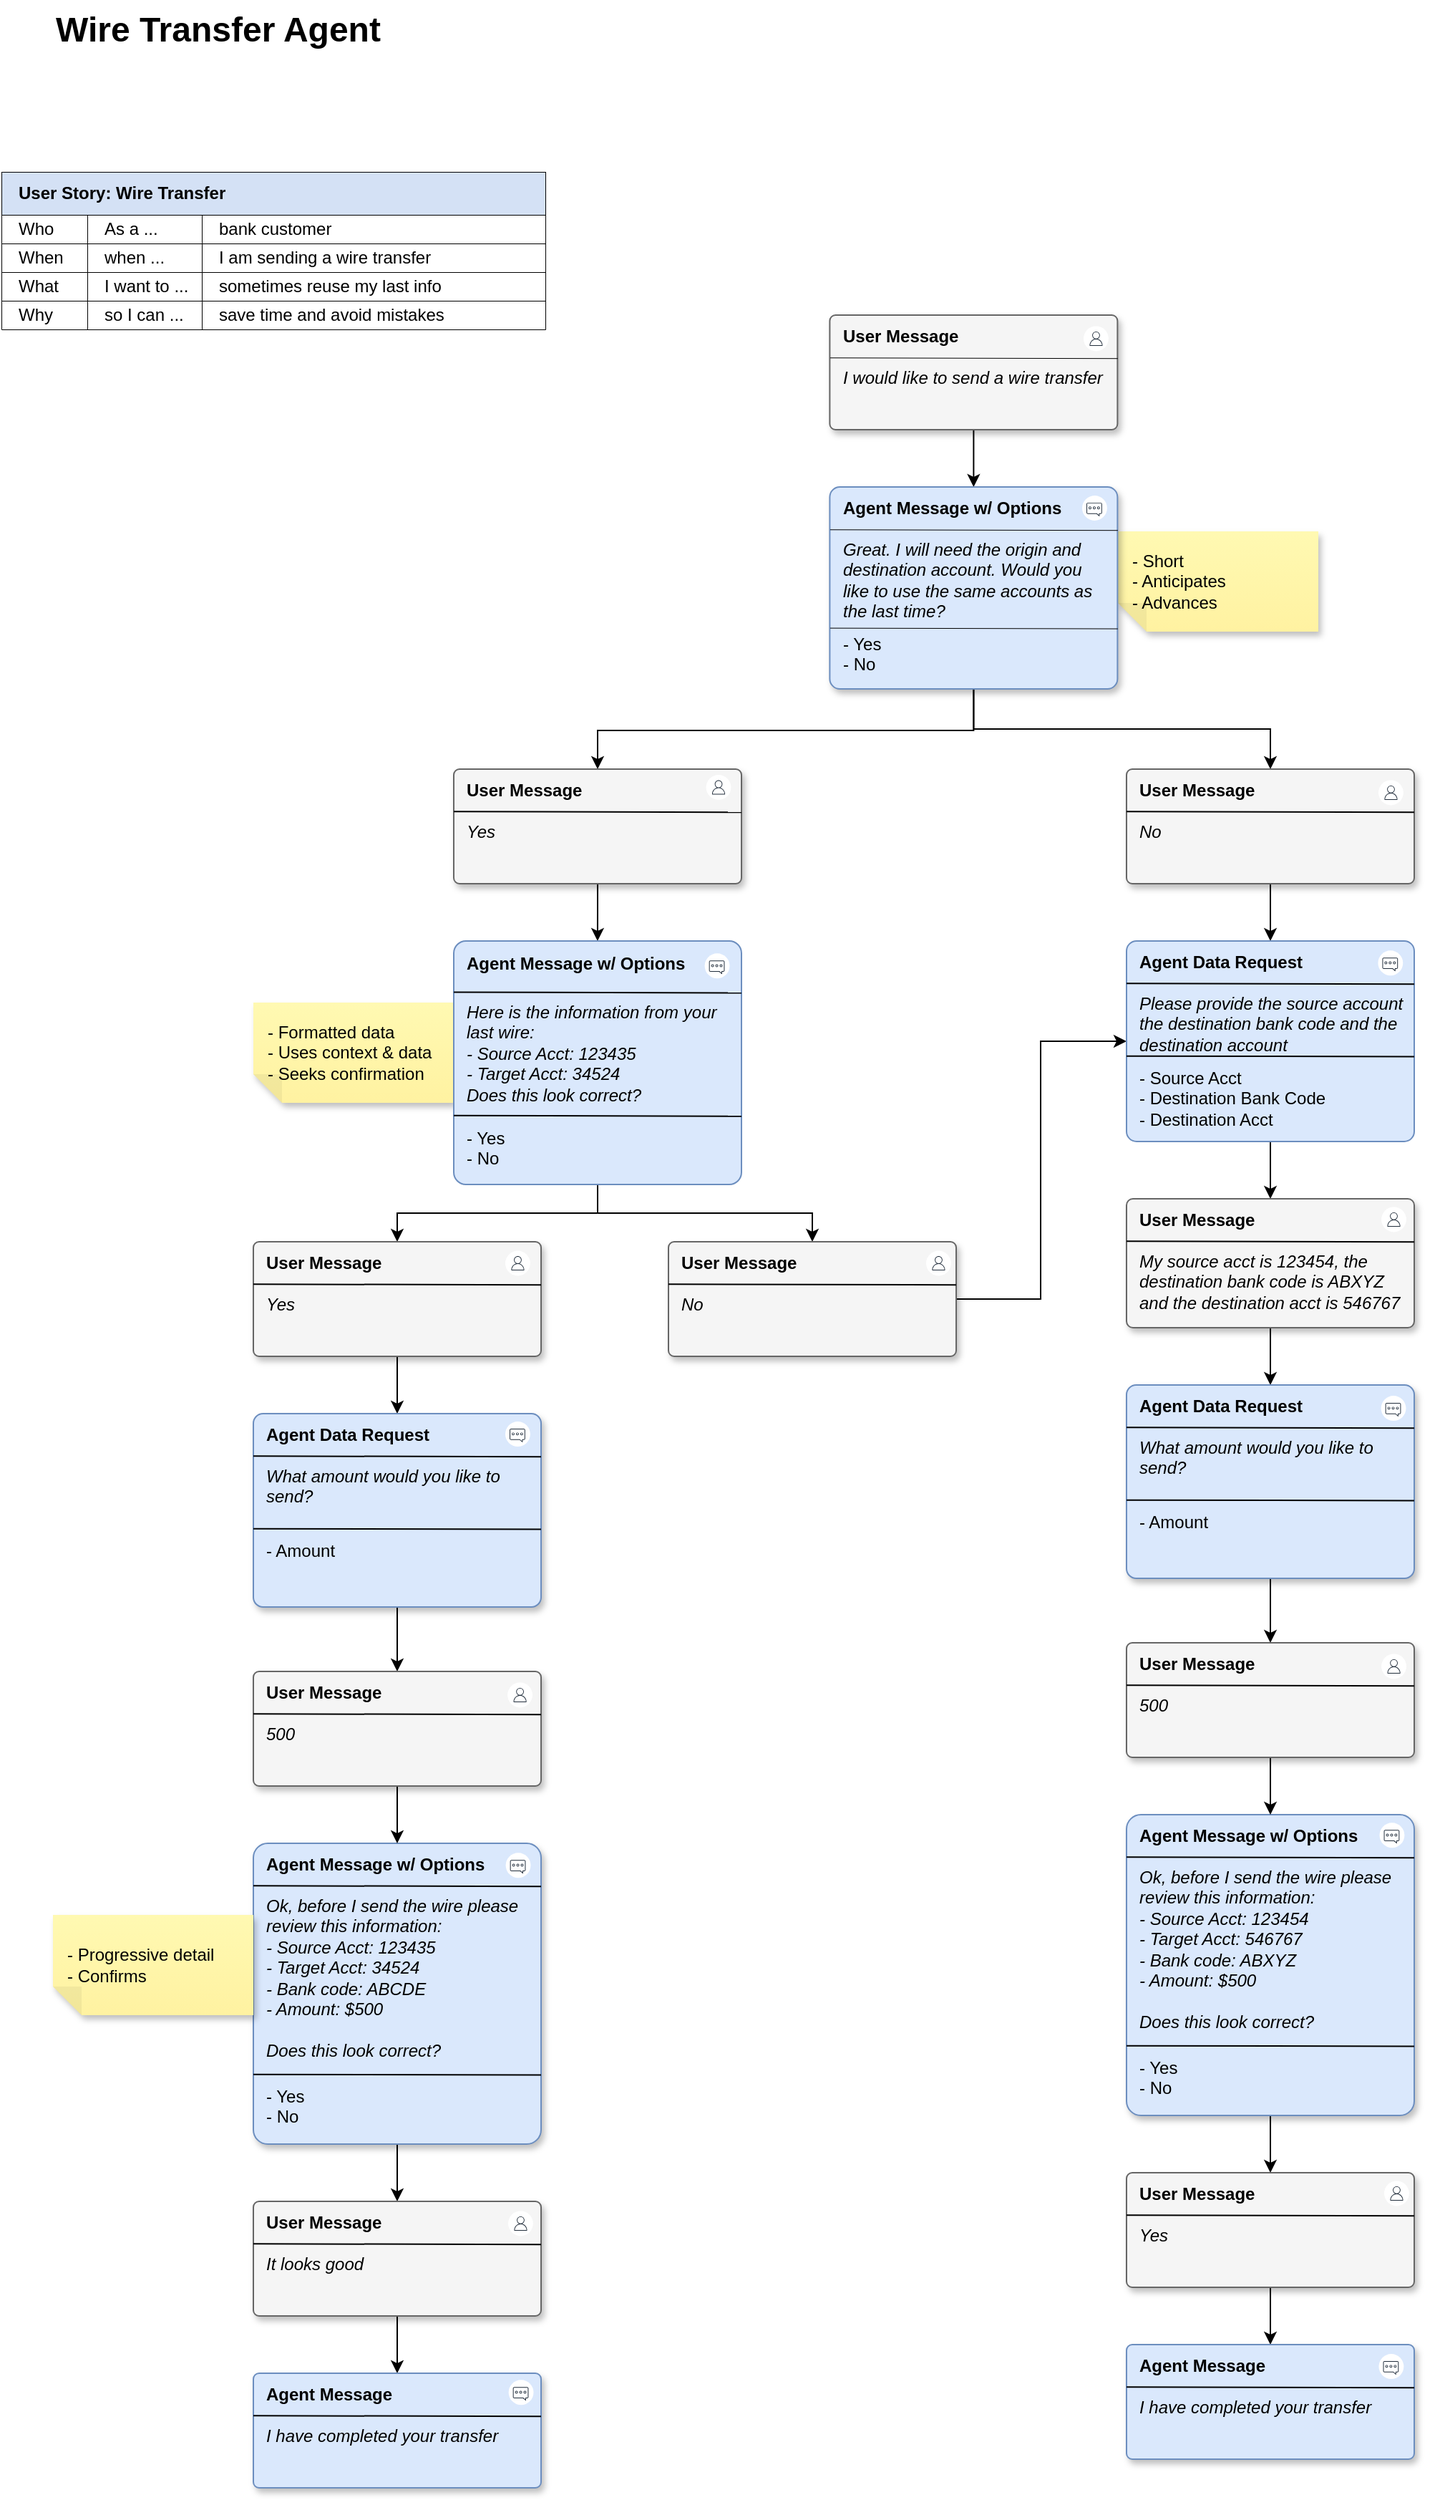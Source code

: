 <mxfile version="28.1.0">
  <diagram name="Page-1" id="6l41t_Sms0xuLJgWE2Ru">
    <mxGraphModel dx="1235" dy="895" grid="1" gridSize="10" guides="1" tooltips="1" connect="1" arrows="1" fold="1" page="1" pageScale="1" pageWidth="1100" pageHeight="850" math="0" shadow="0">
      <root>
        <mxCell id="0" />
        <mxCell id="1" parent="0" />
        <mxCell id="sCxbNNpp0al_44tGgBxE-332" style="edgeStyle=orthogonalEdgeStyle;rounded=0;orthogonalLoop=1;jettySize=auto;html=1;exitX=0.5;exitY=1;exitDx=0;exitDy=0;entryX=0.5;entryY=0;entryDx=0;entryDy=0;" parent="1" source="sCxbNNpp0al_44tGgBxE-317" target="sCxbNNpp0al_44tGgBxE-324" edge="1">
          <mxGeometry relative="1" as="geometry" />
        </mxCell>
        <mxCell id="sCxbNNpp0al_44tGgBxE-347" style="edgeStyle=orthogonalEdgeStyle;rounded=0;orthogonalLoop=1;jettySize=auto;html=1;entryX=0.5;entryY=0;entryDx=0;entryDy=0;" parent="1" source="sCxbNNpp0al_44tGgBxE-324" target="sCxbNNpp0al_44tGgBxE-334" edge="1">
          <mxGeometry relative="1" as="geometry">
            <Array as="points">
              <mxPoint x="733" y="570" />
              <mxPoint x="470" y="570" />
            </Array>
          </mxGeometry>
        </mxCell>
        <mxCell id="sCxbNNpp0al_44tGgBxE-348" style="edgeStyle=orthogonalEdgeStyle;rounded=0;orthogonalLoop=1;jettySize=auto;html=1;exitX=0.5;exitY=1;exitDx=0;exitDy=0;" parent="1" source="sCxbNNpp0al_44tGgBxE-324" target="sCxbNNpp0al_44tGgBxE-341" edge="1">
          <mxGeometry relative="1" as="geometry" />
        </mxCell>
        <mxCell id="sCxbNNpp0al_44tGgBxE-373" style="edgeStyle=orthogonalEdgeStyle;rounded=0;orthogonalLoop=1;jettySize=auto;html=1;exitX=0.5;exitY=1;exitDx=0;exitDy=0;entryX=0.5;entryY=0;entryDx=0;entryDy=0;" parent="1" source="sCxbNNpp0al_44tGgBxE-350" target="sCxbNNpp0al_44tGgBxE-360" edge="1">
          <mxGeometry relative="1" as="geometry" />
        </mxCell>
        <mxCell id="sCxbNNpp0al_44tGgBxE-374" style="edgeStyle=orthogonalEdgeStyle;rounded=0;orthogonalLoop=1;jettySize=auto;html=1;" parent="1" source="sCxbNNpp0al_44tGgBxE-350" target="sCxbNNpp0al_44tGgBxE-367" edge="1">
          <mxGeometry relative="1" as="geometry" />
        </mxCell>
        <mxCell id="sCxbNNpp0al_44tGgBxE-384" style="edgeStyle=orthogonalEdgeStyle;rounded=0;orthogonalLoop=1;jettySize=auto;html=1;" parent="1" source="sCxbNNpp0al_44tGgBxE-360" target="sCxbNNpp0al_44tGgBxE-376" edge="1">
          <mxGeometry relative="1" as="geometry" />
        </mxCell>
        <mxCell id="sCxbNNpp0al_44tGgBxE-385" value="&lt;h1 style=&quot;margin-top: 0px;&quot;&gt;Wire Transfer Agent&lt;/h1&gt;" style="text;html=1;whiteSpace=wrap;overflow=hidden;rounded=0;" parent="1" vertex="1">
          <mxGeometry x="90" y="60" width="280" height="50" as="geometry" />
        </mxCell>
        <mxCell id="sCxbNNpp0al_44tGgBxE-500" style="edgeStyle=orthogonalEdgeStyle;rounded=0;orthogonalLoop=1;jettySize=auto;html=1;" parent="1" source="sCxbNNpp0al_44tGgBxE-394" target="sCxbNNpp0al_44tGgBxE-494" edge="1">
          <mxGeometry relative="1" as="geometry" />
        </mxCell>
        <mxCell id="sCxbNNpp0al_44tGgBxE-394" value="" style="rounded=1;whiteSpace=wrap;html=1;arcSize=5;container=0;fillColor=#dae8fc;strokeColor=#6c8ebf;shadow=1;" parent="1" vertex="1">
          <mxGeometry x="230" y="1347" width="201" height="210" as="geometry" />
        </mxCell>
        <mxCell id="sCxbNNpp0al_44tGgBxE-395" value="&lt;div&gt;&lt;i&gt;Ok, before I send the wire please&amp;nbsp;&lt;/i&gt;&lt;/div&gt;&lt;div&gt;&lt;i&gt;review this information:&lt;/i&gt;&lt;/div&gt;&lt;div&gt;&lt;i&gt;- Source Acct: 123435&lt;/i&gt;&lt;/div&gt;&lt;div&gt;&lt;i&gt;- Target Acct: 34524&lt;/i&gt;&lt;/div&gt;&lt;div&gt;&lt;i&gt;- Bank code: ABCDE&lt;/i&gt;&lt;/div&gt;&lt;div&gt;&lt;i&gt;- Amount: $500&lt;/i&gt;&lt;/div&gt;&lt;div&gt;&lt;i&gt;&lt;br&gt;&lt;/i&gt;&lt;/div&gt;&lt;div&gt;&lt;i&gt;Does this look correct?&lt;/i&gt;&lt;/div&gt;" style="text;html=1;align=left;verticalAlign=top;resizable=0;points=[];autosize=1;strokeColor=none;fillColor=none;container=0;" parent="1" vertex="1">
          <mxGeometry x="237.306" y="1377.108" width="200" height="130" as="geometry" />
        </mxCell>
        <mxCell id="sCxbNNpp0al_44tGgBxE-396" value="&lt;div&gt;- Yes&lt;/div&gt;&lt;div&gt;- No&lt;/div&gt;" style="text;html=1;align=left;verticalAlign=top;resizable=0;points=[];autosize=1;strokeColor=none;fillColor=none;fontFamily=Helvetica;container=0;" parent="1" vertex="1">
          <mxGeometry x="237.306" y="1509.895" width="50" height="40" as="geometry" />
        </mxCell>
        <mxCell id="sCxbNNpp0al_44tGgBxE-397" value="" style="endArrow=none;html=1;rounded=0;" parent="1" edge="1">
          <mxGeometry width="50" height="50" relative="1" as="geometry">
            <mxPoint x="230.0" y="1376.632" as="sourcePoint" />
            <mxPoint x="431.0" y="1377.105" as="targetPoint" />
          </mxGeometry>
        </mxCell>
        <mxCell id="sCxbNNpp0al_44tGgBxE-398" value="" style="endArrow=none;html=1;rounded=0;" parent="1" edge="1">
          <mxGeometry width="50" height="50" relative="1" as="geometry">
            <mxPoint x="230.0" y="1508.316" as="sourcePoint" />
            <mxPoint x="431.0" y="1508.789" as="targetPoint" />
          </mxGeometry>
        </mxCell>
        <mxCell id="sCxbNNpp0al_44tGgBxE-399" value="Agent Message w/ Options" style="text;html=1;align=left;verticalAlign=top;resizable=0;points=[];autosize=1;strokeColor=none;fillColor=none;container=0;fontStyle=1" parent="1" vertex="1">
          <mxGeometry x="237.306" y="1348.474" width="170" height="30" as="geometry" />
        </mxCell>
        <mxCell id="sCxbNNpp0al_44tGgBxE-402" style="edgeStyle=orthogonalEdgeStyle;rounded=0;orthogonalLoop=1;jettySize=auto;html=1;" parent="1" source="sCxbNNpp0al_44tGgBxE-376" target="sCxbNNpp0al_44tGgBxE-387" edge="1">
          <mxGeometry relative="1" as="geometry" />
        </mxCell>
        <mxCell id="sCxbNNpp0al_44tGgBxE-403" style="edgeStyle=orthogonalEdgeStyle;rounded=0;orthogonalLoop=1;jettySize=auto;html=1;entryX=0.5;entryY=0;entryDx=0;entryDy=0;" parent="1" source="sCxbNNpp0al_44tGgBxE-387" target="sCxbNNpp0al_44tGgBxE-394" edge="1">
          <mxGeometry relative="1" as="geometry" />
        </mxCell>
        <mxCell id="sCxbNNpp0al_44tGgBxE-501" style="edgeStyle=orthogonalEdgeStyle;rounded=0;orthogonalLoop=1;jettySize=auto;html=1;" parent="1" source="sCxbNNpp0al_44tGgBxE-494" target="sCxbNNpp0al_44tGgBxE-487" edge="1">
          <mxGeometry relative="1" as="geometry" />
        </mxCell>
        <mxCell id="sCxbNNpp0al_44tGgBxE-522" style="edgeStyle=orthogonalEdgeStyle;rounded=0;orthogonalLoop=1;jettySize=auto;html=1;" parent="1" source="sCxbNNpp0al_44tGgBxE-341" target="sCxbNNpp0al_44tGgBxE-514" edge="1">
          <mxGeometry relative="1" as="geometry" />
        </mxCell>
        <mxCell id="sCxbNNpp0al_44tGgBxE-530" style="edgeStyle=orthogonalEdgeStyle;rounded=0;orthogonalLoop=1;jettySize=auto;html=1;entryX=0.5;entryY=0;entryDx=0;entryDy=0;" parent="1" source="sCxbNNpp0al_44tGgBxE-514" target="sCxbNNpp0al_44tGgBxE-524" edge="1">
          <mxGeometry relative="1" as="geometry" />
        </mxCell>
        <mxCell id="sCxbNNpp0al_44tGgBxE-550" style="edgeStyle=orthogonalEdgeStyle;rounded=0;orthogonalLoop=1;jettySize=auto;html=1;" parent="1" source="sCxbNNpp0al_44tGgBxE-551" target="sCxbNNpp0al_44tGgBxE-569" edge="1">
          <mxGeometry relative="1" as="geometry" />
        </mxCell>
        <mxCell id="sCxbNNpp0al_44tGgBxE-551" value="" style="rounded=1;whiteSpace=wrap;html=1;arcSize=5;container=0;fillColor=#dae8fc;strokeColor=#6c8ebf;shadow=1;" parent="1" vertex="1">
          <mxGeometry x="840" y="1327" width="201" height="210" as="geometry" />
        </mxCell>
        <mxCell id="sCxbNNpp0al_44tGgBxE-552" value="&lt;div&gt;&lt;i&gt;Ok, before I send the wire please&amp;nbsp;&lt;/i&gt;&lt;/div&gt;&lt;div&gt;&lt;i&gt;review this information:&lt;/i&gt;&lt;/div&gt;&lt;div&gt;&lt;i&gt;- Source Acct: 123454&lt;/i&gt;&lt;/div&gt;&lt;div&gt;&lt;i&gt;- Target Acct: 546767&lt;/i&gt;&lt;/div&gt;&lt;div&gt;&lt;i&gt;- Bank code: ABXYZ&lt;/i&gt;&lt;/div&gt;&lt;div&gt;&lt;i&gt;- Amount: $500&lt;/i&gt;&lt;/div&gt;&lt;div&gt;&lt;i&gt;&lt;br&gt;&lt;/i&gt;&lt;/div&gt;&lt;div&gt;&lt;i&gt;Does this look correct?&lt;/i&gt;&lt;/div&gt;" style="text;html=1;align=left;verticalAlign=top;resizable=0;points=[];autosize=1;strokeColor=none;fillColor=none;container=0;" parent="1" vertex="1">
          <mxGeometry x="847.306" y="1357.108" width="200" height="130" as="geometry" />
        </mxCell>
        <mxCell id="sCxbNNpp0al_44tGgBxE-553" value="&lt;div&gt;- Yes&lt;/div&gt;&lt;div&gt;- No&lt;/div&gt;" style="text;html=1;align=left;verticalAlign=top;resizable=0;points=[];autosize=1;strokeColor=none;fillColor=none;fontFamily=Helvetica;container=0;" parent="1" vertex="1">
          <mxGeometry x="847.306" y="1489.895" width="50" height="40" as="geometry" />
        </mxCell>
        <mxCell id="sCxbNNpp0al_44tGgBxE-554" value="" style="endArrow=none;html=1;rounded=0;" parent="1" edge="1">
          <mxGeometry width="50" height="50" relative="1" as="geometry">
            <mxPoint x="840" y="1356.632" as="sourcePoint" />
            <mxPoint x="1041" y="1357.105" as="targetPoint" />
          </mxGeometry>
        </mxCell>
        <mxCell id="sCxbNNpp0al_44tGgBxE-555" value="" style="endArrow=none;html=1;rounded=0;" parent="1" edge="1">
          <mxGeometry width="50" height="50" relative="1" as="geometry">
            <mxPoint x="840" y="1488.316" as="sourcePoint" />
            <mxPoint x="1041" y="1488.789" as="targetPoint" />
          </mxGeometry>
        </mxCell>
        <mxCell id="sCxbNNpp0al_44tGgBxE-556" value="Agent Message w/ Options" style="text;html=1;align=left;verticalAlign=top;resizable=0;points=[];autosize=1;strokeColor=none;fillColor=none;container=0;fontStyle=1" parent="1" vertex="1">
          <mxGeometry x="847.306" y="1328.474" width="170" height="30" as="geometry" />
        </mxCell>
        <mxCell id="sCxbNNpp0al_44tGgBxE-559" style="edgeStyle=orthogonalEdgeStyle;rounded=0;orthogonalLoop=1;jettySize=auto;html=1;" parent="1" source="sCxbNNpp0al_44tGgBxE-535" target="sCxbNNpp0al_44tGgBxE-544" edge="1">
          <mxGeometry relative="1" as="geometry" />
        </mxCell>
        <mxCell id="sCxbNNpp0al_44tGgBxE-560" style="edgeStyle=orthogonalEdgeStyle;rounded=0;orthogonalLoop=1;jettySize=auto;html=1;entryX=0.5;entryY=0;entryDx=0;entryDy=0;" parent="1" source="sCxbNNpp0al_44tGgBxE-544" target="sCxbNNpp0al_44tGgBxE-551" edge="1">
          <mxGeometry relative="1" as="geometry" />
        </mxCell>
        <mxCell id="sCxbNNpp0al_44tGgBxE-575" style="edgeStyle=orthogonalEdgeStyle;rounded=0;orthogonalLoop=1;jettySize=auto;html=1;" parent="1" source="sCxbNNpp0al_44tGgBxE-569" target="sCxbNNpp0al_44tGgBxE-562" edge="1">
          <mxGeometry relative="1" as="geometry" />
        </mxCell>
        <mxCell id="sCxbNNpp0al_44tGgBxE-577" style="edgeStyle=orthogonalEdgeStyle;rounded=0;orthogonalLoop=1;jettySize=auto;html=1;" parent="1" source="sCxbNNpp0al_44tGgBxE-524" target="sCxbNNpp0al_44tGgBxE-535" edge="1">
          <mxGeometry relative="1" as="geometry" />
        </mxCell>
        <mxCell id="sCxbNNpp0al_44tGgBxE-578" style="edgeStyle=orthogonalEdgeStyle;rounded=0;orthogonalLoop=1;jettySize=auto;html=1;" parent="1" source="sCxbNNpp0al_44tGgBxE-367" target="sCxbNNpp0al_44tGgBxE-514" edge="1">
          <mxGeometry relative="1" as="geometry">
            <Array as="points">
              <mxPoint x="780" y="967" />
              <mxPoint x="780" y="787" />
            </Array>
          </mxGeometry>
        </mxCell>
        <mxCell id="sCxbNNpp0al_44tGgBxE-580" value="&lt;div align=&quot;left&quot;&gt;- Short&lt;/div&gt;&lt;div align=&quot;left&quot;&gt;- Anticipates&lt;/div&gt;&lt;div align=&quot;left&quot;&gt;- Advances&lt;/div&gt;" style="shape=note;whiteSpace=wrap;html=1;backgroundOutline=1;fontColor=#000000;darkOpacity=0.05;fillColor=#FFF9B2;strokeColor=none;fillStyle=solid;direction=west;gradientDirection=north;gradientColor=#FFF2A1;shadow=1;size=20;pointerEvents=1;align=left;spacingLeft=8;" parent="1" vertex="1">
          <mxGeometry x="834" y="431" width="140" height="70" as="geometry" />
        </mxCell>
        <mxCell id="sCxbNNpp0al_44tGgBxE-581" value="&lt;div&gt;- Formatted data&lt;/div&gt;&lt;div&gt;- Uses context &amp;amp; data&lt;/div&gt;&lt;div&gt;- Seeks confirmation&lt;/div&gt;" style="shape=note;whiteSpace=wrap;html=1;backgroundOutline=1;fontColor=#000000;darkOpacity=0.05;fillColor=#FFF9B2;strokeColor=none;fillStyle=solid;direction=west;gradientDirection=north;gradientColor=#FFF2A1;shadow=1;size=20;pointerEvents=1;align=left;spacingLeft=8;" parent="1" vertex="1">
          <mxGeometry x="230" y="760" width="140" height="70" as="geometry" />
        </mxCell>
        <mxCell id="sCxbNNpp0al_44tGgBxE-582" value="&lt;div&gt;- Progressive detail&amp;nbsp;&lt;/div&gt;&lt;div&gt;- Confirms&lt;/div&gt;" style="shape=note;whiteSpace=wrap;html=1;backgroundOutline=1;fontColor=#000000;darkOpacity=0.05;fillColor=#FFF9B2;strokeColor=none;fillStyle=solid;direction=west;gradientDirection=north;gradientColor=#FFF2A1;shadow=1;size=20;pointerEvents=1;align=left;spacingLeft=8;" parent="1" vertex="1">
          <mxGeometry x="90" y="1397" width="140" height="70" as="geometry" />
        </mxCell>
        <mxCell id="sCxbNNpp0al_44tGgBxE-690" value="" style="group;shadow=0;" parent="1" vertex="1" connectable="0">
          <mxGeometry x="632.69" y="280" width="207.306" height="80" as="geometry" />
        </mxCell>
        <mxCell id="sCxbNNpp0al_44tGgBxE-317" value="" style="rounded=1;whiteSpace=wrap;html=1;arcSize=5;container=0;fillColor=#f5f5f5;strokeColor=#666666;fontColor=#333333;shadow=1;" parent="sCxbNNpp0al_44tGgBxE-690" vertex="1">
          <mxGeometry width="201" height="80" as="geometry" />
        </mxCell>
        <mxCell id="sCxbNNpp0al_44tGgBxE-318" value="&lt;i&gt;I would like to send a wire transfer&lt;/i&gt;" style="text;html=1;align=left;verticalAlign=top;resizable=0;points=[];autosize=1;strokeColor=none;fillColor=none;container=0;" parent="sCxbNNpp0al_44tGgBxE-690" vertex="1">
          <mxGeometry x="7.306" y="30.108" width="200" height="30" as="geometry" />
        </mxCell>
        <mxCell id="sCxbNNpp0al_44tGgBxE-319" value="" style="endArrow=none;html=1;rounded=0;strokeWidth=0.5;" parent="sCxbNNpp0al_44tGgBxE-690" edge="1">
          <mxGeometry width="50" height="50" relative="1" as="geometry">
            <mxPoint y="29.632" as="sourcePoint" />
            <mxPoint x="201" y="30.105" as="targetPoint" />
          </mxGeometry>
        </mxCell>
        <mxCell id="sCxbNNpp0al_44tGgBxE-320" value="User Message" style="text;html=1;align=left;verticalAlign=top;resizable=0;points=[];autosize=1;strokeColor=none;fillColor=none;container=0;fontStyle=1" parent="sCxbNNpp0al_44tGgBxE-690" vertex="1">
          <mxGeometry x="7.306" y="1.474" width="100" height="30" as="geometry" />
        </mxCell>
        <mxCell id="sCxbNNpp0al_44tGgBxE-739" value="" style="ellipse;whiteSpace=wrap;html=1;strokeColor=none;" parent="sCxbNNpp0al_44tGgBxE-690" vertex="1">
          <mxGeometry x="177.31" y="7.75" width="17.44" height="17.44" as="geometry" />
        </mxCell>
        <mxCell id="sCxbNNpp0al_44tGgBxE-740" value="" style="sketch=0;outlineConnect=0;fontColor=#232F3E;gradientColor=none;fillColor=#232F3D;strokeColor=none;dashed=0;verticalLabelPosition=bottom;verticalAlign=top;align=center;html=1;fontSize=12;fontStyle=0;aspect=fixed;pointerEvents=1;shape=mxgraph.aws4.user;" parent="sCxbNNpp0al_44tGgBxE-690" vertex="1">
          <mxGeometry x="181.05" y="11.47" width="10" height="10" as="geometry" />
        </mxCell>
        <mxCell id="sCxbNNpp0al_44tGgBxE-691" value="" style="group;shadow=0;" parent="1" vertex="1" connectable="0">
          <mxGeometry x="632.69" y="400" width="207.306" height="141" as="geometry" />
        </mxCell>
        <mxCell id="sCxbNNpp0al_44tGgBxE-324" value="" style="rounded=1;whiteSpace=wrap;html=1;arcSize=5;container=0;fillColor=#dae8fc;strokeColor=#6c8ebf;shadow=1;" parent="sCxbNNpp0al_44tGgBxE-691" vertex="1">
          <mxGeometry width="201" height="141" as="geometry" />
        </mxCell>
        <mxCell id="sCxbNNpp0al_44tGgBxE-325" value="&lt;div&gt;&lt;i&gt;Great. I will need the origin and&amp;nbsp;&lt;/i&gt;&lt;/div&gt;&lt;div&gt;&lt;i&gt;destination account. Would you&amp;nbsp;&lt;/i&gt;&lt;/div&gt;&lt;div&gt;&lt;i&gt;like to use the same accounts as&amp;nbsp;&lt;/i&gt;&lt;/div&gt;&lt;div&gt;&lt;i&gt;the last time?&amp;nbsp;&lt;/i&gt;&lt;/div&gt;" style="text;html=1;align=left;verticalAlign=top;resizable=0;points=[];autosize=1;strokeColor=none;fillColor=none;container=0;shadow=0;" parent="sCxbNNpp0al_44tGgBxE-691" vertex="1">
          <mxGeometry x="7.306" y="30.108" width="200" height="70" as="geometry" />
        </mxCell>
        <mxCell id="sCxbNNpp0al_44tGgBxE-326" value="&lt;div&gt;- Yes&lt;/div&gt;&lt;div&gt;- No&lt;/div&gt;" style="text;html=1;align=left;verticalAlign=top;resizable=0;points=[];autosize=1;strokeColor=none;fillColor=none;fontFamily=Helvetica;container=0;" parent="sCxbNNpp0al_44tGgBxE-691" vertex="1">
          <mxGeometry x="7.306" y="95.895" width="50" height="40" as="geometry" />
        </mxCell>
        <mxCell id="sCxbNNpp0al_44tGgBxE-327" value="" style="endArrow=none;html=1;rounded=0;strokeWidth=0.5;" parent="sCxbNNpp0al_44tGgBxE-691" edge="1">
          <mxGeometry width="50" height="50" relative="1" as="geometry">
            <mxPoint y="29.632" as="sourcePoint" />
            <mxPoint x="201" y="30.105" as="targetPoint" />
          </mxGeometry>
        </mxCell>
        <mxCell id="sCxbNNpp0al_44tGgBxE-328" value="" style="endArrow=none;html=1;rounded=0;strokeWidth=0.5;" parent="sCxbNNpp0al_44tGgBxE-691" edge="1">
          <mxGeometry width="50" height="50" relative="1" as="geometry">
            <mxPoint y="98.316" as="sourcePoint" />
            <mxPoint x="201" y="98.789" as="targetPoint" />
          </mxGeometry>
        </mxCell>
        <mxCell id="sCxbNNpp0al_44tGgBxE-329" value="Agent Message w/ Options" style="text;html=1;align=left;verticalAlign=top;resizable=0;points=[];autosize=1;strokeColor=none;fillColor=none;container=0;fontStyle=1" parent="sCxbNNpp0al_44tGgBxE-691" vertex="1">
          <mxGeometry x="7.306" y="1.474" width="170" height="30" as="geometry" />
        </mxCell>
        <mxCell id="sCxbNNpp0al_44tGgBxE-736" value="" style="ellipse;whiteSpace=wrap;html=1;aspect=fixed;fillColor=#dae8fc;strokeColor=none;container=0;" parent="sCxbNNpp0al_44tGgBxE-691" vertex="1">
          <mxGeometry x="175.31" y="5.47" width="20" height="20" as="geometry" />
        </mxCell>
        <mxCell id="sCxbNNpp0al_44tGgBxE-737" value="" style="ellipse;whiteSpace=wrap;html=1;strokeColor=none;" parent="sCxbNNpp0al_44tGgBxE-691" vertex="1">
          <mxGeometry x="176.31" y="6.03" width="17.44" height="17.44" as="geometry" />
        </mxCell>
        <mxCell id="sCxbNNpp0al_44tGgBxE-738" value="" style="sketch=0;outlineConnect=0;fontColor=#232F3E;gradientColor=none;fillColor=#232F3D;strokeColor=none;dashed=0;verticalLabelPosition=bottom;verticalAlign=top;align=center;html=1;fontSize=12;fontStyle=0;aspect=fixed;pointerEvents=1;shape=mxgraph.aws4.chat;container=0;" parent="sCxbNNpp0al_44tGgBxE-691" vertex="1">
          <mxGeometry x="179.31" y="10.94" width="10.93" height="9.53" as="geometry" />
        </mxCell>
        <mxCell id="sCxbNNpp0al_44tGgBxE-358" style="edgeStyle=orthogonalEdgeStyle;rounded=0;orthogonalLoop=1;jettySize=auto;html=1;exitX=0.5;exitY=1;exitDx=0;exitDy=0;" parent="1" source="sCxbNNpp0al_44tGgBxE-334" edge="1">
          <mxGeometry relative="1" as="geometry">
            <mxPoint x="470.462" y="717" as="targetPoint" />
          </mxGeometry>
        </mxCell>
        <mxCell id="sCxbNNpp0al_44tGgBxE-334" value="" style="rounded=1;whiteSpace=wrap;html=1;arcSize=5;container=0;fillColor=#f5f5f5;fontColor=#333333;strokeColor=#666666;shadow=1;" parent="1" vertex="1">
          <mxGeometry x="370" y="597" width="201" height="80" as="geometry" />
        </mxCell>
        <mxCell id="sCxbNNpp0al_44tGgBxE-335" value="&lt;i&gt;Yes&lt;/i&gt;" style="text;html=1;align=left;verticalAlign=top;resizable=0;points=[];autosize=1;strokeColor=none;fillColor=none;container=0;" parent="1" vertex="1">
          <mxGeometry x="377.306" y="627.108" width="40" height="30" as="geometry" />
        </mxCell>
        <mxCell id="sCxbNNpp0al_44tGgBxE-336" value="" style="endArrow=none;html=1;rounded=0;" parent="1" edge="1">
          <mxGeometry width="50" height="50" relative="1" as="geometry">
            <mxPoint x="370" y="626.632" as="sourcePoint" />
            <mxPoint x="571" y="627.105" as="targetPoint" />
          </mxGeometry>
        </mxCell>
        <mxCell id="sCxbNNpp0al_44tGgBxE-337" value="User Message" style="text;html=1;align=left;verticalAlign=top;resizable=0;points=[];autosize=1;strokeColor=none;fillColor=none;container=0;fontStyle=1" parent="1" vertex="1">
          <mxGeometry x="377.306" y="598.474" width="100" height="30" as="geometry" />
        </mxCell>
        <mxCell id="sCxbNNpp0al_44tGgBxE-350" value="" style="rounded=1;whiteSpace=wrap;html=1;arcSize=5;container=0;fillColor=#dae8fc;strokeColor=#6c8ebf;" parent="1" vertex="1">
          <mxGeometry x="370" y="717" width="201.0" height="170" as="geometry" />
        </mxCell>
        <mxCell id="sCxbNNpp0al_44tGgBxE-351" value="&lt;div&gt;&lt;i&gt;Here is the information from your&lt;/i&gt;&lt;/div&gt;&lt;div&gt;&lt;i&gt;last wire:&lt;/i&gt;&lt;/div&gt;&lt;div&gt;&lt;i&gt;- Source Acct: 123435&lt;/i&gt;&lt;/div&gt;&lt;div&gt;&lt;i&gt;- Target Acct: 34524&lt;br&gt;Does this look correct?&lt;/i&gt;&lt;/div&gt;" style="text;html=1;align=left;verticalAlign=top;resizable=0;points=[];autosize=1;strokeColor=none;fillColor=none;container=0;" parent="1" vertex="1">
          <mxGeometry x="377.306" y="753.301" width="200" height="90" as="geometry" />
        </mxCell>
        <mxCell id="sCxbNNpp0al_44tGgBxE-352" value="&lt;div&gt;- Yes&lt;/div&gt;&lt;div&gt;- No&lt;/div&gt;" style="text;html=1;align=left;verticalAlign=top;resizable=0;points=[];autosize=1;strokeColor=none;fillColor=none;fontFamily=Helvetica;container=0;" parent="1" vertex="1">
          <mxGeometry x="377.306" y="840.738" width="50" height="40" as="geometry" />
        </mxCell>
        <mxCell id="sCxbNNpp0al_44tGgBxE-353" value="" style="endArrow=none;html=1;rounded=0;" parent="1" edge="1">
          <mxGeometry width="50" height="50" relative="1" as="geometry">
            <mxPoint x="370.0" y="752.726" as="sourcePoint" />
            <mxPoint x="571" y="753.297" as="targetPoint" />
          </mxGeometry>
        </mxCell>
        <mxCell id="sCxbNNpp0al_44tGgBxE-354" value="" style="endArrow=none;html=1;rounded=0;" parent="1" edge="1">
          <mxGeometry width="50" height="50" relative="1" as="geometry">
            <mxPoint x="370.0" y="838.835" as="sourcePoint" />
            <mxPoint x="571" y="839.406" as="targetPoint" />
          </mxGeometry>
        </mxCell>
        <mxCell id="sCxbNNpp0al_44tGgBxE-355" value="Agent Message w/ Options" style="text;html=1;align=left;verticalAlign=top;resizable=0;points=[];autosize=1;strokeColor=none;fillColor=none;container=0;fontStyle=1" parent="1" vertex="1">
          <mxGeometry x="377.306" y="718.777" width="170" height="30" as="geometry" />
        </mxCell>
        <mxCell id="sCxbNNpp0al_44tGgBxE-360" value="" style="rounded=1;whiteSpace=wrap;html=1;arcSize=5;container=0;fillColor=#f5f5f5;fontColor=#333333;strokeColor=#666666;shadow=1;" parent="1" vertex="1">
          <mxGeometry x="230" y="927" width="201" height="80" as="geometry" />
        </mxCell>
        <mxCell id="sCxbNNpp0al_44tGgBxE-361" value="&lt;i&gt;Yes&lt;/i&gt;" style="text;html=1;align=left;verticalAlign=top;resizable=0;points=[];autosize=1;strokeColor=none;fillColor=none;container=0;" parent="1" vertex="1">
          <mxGeometry x="237.306" y="957.108" width="40" height="30" as="geometry" />
        </mxCell>
        <mxCell id="sCxbNNpp0al_44tGgBxE-362" value="" style="endArrow=none;html=1;rounded=0;" parent="1" edge="1">
          <mxGeometry width="50" height="50" relative="1" as="geometry">
            <mxPoint x="230" y="956.632" as="sourcePoint" />
            <mxPoint x="431" y="957.105" as="targetPoint" />
          </mxGeometry>
        </mxCell>
        <mxCell id="sCxbNNpp0al_44tGgBxE-363" value="User Message" style="text;html=1;align=left;verticalAlign=top;resizable=0;points=[];autosize=1;strokeColor=none;fillColor=none;container=0;fontStyle=1" parent="1" vertex="1">
          <mxGeometry x="237.306" y="928.474" width="100" height="30" as="geometry" />
        </mxCell>
        <mxCell id="sCxbNNpp0al_44tGgBxE-367" value="" style="rounded=1;whiteSpace=wrap;html=1;arcSize=5;container=0;fillColor=#f5f5f5;fontColor=#333333;strokeColor=#666666;shadow=1;" parent="1" vertex="1">
          <mxGeometry x="520" y="927" width="201" height="80" as="geometry" />
        </mxCell>
        <mxCell id="sCxbNNpp0al_44tGgBxE-368" value="&lt;i&gt;No&lt;/i&gt;" style="text;html=1;align=left;verticalAlign=top;resizable=0;points=[];autosize=1;strokeColor=none;fillColor=none;container=0;" parent="1" vertex="1">
          <mxGeometry x="527.306" y="957.108" width="40" height="30" as="geometry" />
        </mxCell>
        <mxCell id="sCxbNNpp0al_44tGgBxE-369" value="" style="endArrow=none;html=1;rounded=0;" parent="1" edge="1">
          <mxGeometry width="50" height="50" relative="1" as="geometry">
            <mxPoint x="520" y="956.632" as="sourcePoint" />
            <mxPoint x="721" y="957.105" as="targetPoint" />
          </mxGeometry>
        </mxCell>
        <mxCell id="sCxbNNpp0al_44tGgBxE-370" value="User Message" style="text;html=1;align=left;verticalAlign=top;resizable=0;points=[];autosize=1;strokeColor=none;fillColor=none;container=0;fontStyle=1" parent="1" vertex="1">
          <mxGeometry x="527.306" y="928.474" width="100" height="30" as="geometry" />
        </mxCell>
        <mxCell id="sCxbNNpp0al_44tGgBxE-341" value="" style="rounded=1;whiteSpace=wrap;html=1;arcSize=5;container=0;fillColor=#f5f5f5;fontColor=#333333;strokeColor=#666666;shadow=1;" parent="1" vertex="1">
          <mxGeometry x="840" y="597" width="201" height="80" as="geometry" />
        </mxCell>
        <mxCell id="sCxbNNpp0al_44tGgBxE-342" value="&lt;i&gt;No&lt;/i&gt;" style="text;html=1;align=left;verticalAlign=top;resizable=0;points=[];autosize=1;strokeColor=none;fillColor=none;container=0;" parent="1" vertex="1">
          <mxGeometry x="847.306" y="627.108" width="40" height="30" as="geometry" />
        </mxCell>
        <mxCell id="sCxbNNpp0al_44tGgBxE-343" value="" style="endArrow=none;html=1;rounded=0;" parent="1" edge="1">
          <mxGeometry width="50" height="50" relative="1" as="geometry">
            <mxPoint x="840" y="626.632" as="sourcePoint" />
            <mxPoint x="1041" y="627.105" as="targetPoint" />
          </mxGeometry>
        </mxCell>
        <mxCell id="sCxbNNpp0al_44tGgBxE-344" value="User Message" style="text;html=1;align=left;verticalAlign=top;resizable=0;points=[];autosize=1;strokeColor=none;fillColor=none;container=0;fontStyle=1" parent="1" vertex="1">
          <mxGeometry x="847.306" y="598.474" width="100" height="30" as="geometry" />
        </mxCell>
        <mxCell id="sCxbNNpp0al_44tGgBxE-514" value="" style="rounded=1;whiteSpace=wrap;html=1;arcSize=5;container=0;fillColor=#dae8fc;strokeColor=#6c8ebf;" parent="1" vertex="1">
          <mxGeometry x="840" y="717" width="201" height="140" as="geometry" />
        </mxCell>
        <mxCell id="sCxbNNpp0al_44tGgBxE-515" value="&lt;div&gt;&lt;i&gt;Please provide the source account&lt;/i&gt;&lt;/div&gt;&lt;div&gt;&lt;i&gt;the destination bank code and the&lt;/i&gt;&lt;/div&gt;&lt;div&gt;&lt;i&gt;destination account&lt;/i&gt;&lt;/div&gt;" style="text;html=1;align=left;verticalAlign=top;resizable=0;points=[];autosize=1;strokeColor=none;fillColor=none;container=0;" parent="1" vertex="1">
          <mxGeometry x="847.306" y="747.108" width="210" height="60" as="geometry" />
        </mxCell>
        <mxCell id="sCxbNNpp0al_44tGgBxE-516" value="- Source Acct&lt;br&gt;- Destination Bank Code&lt;br&gt;- Destination Acct" style="text;html=1;align=left;verticalAlign=top;resizable=0;points=[];autosize=1;strokeColor=none;fillColor=none;fontFamily=Helvetica;container=0;" parent="1" vertex="1">
          <mxGeometry x="847.306" y="798.895" width="150" height="60" as="geometry" />
        </mxCell>
        <mxCell id="sCxbNNpp0al_44tGgBxE-517" value="" style="endArrow=none;html=1;rounded=0;" parent="1" edge="1">
          <mxGeometry width="50" height="50" relative="1" as="geometry">
            <mxPoint x="840" y="746.632" as="sourcePoint" />
            <mxPoint x="1041" y="747.105" as="targetPoint" />
          </mxGeometry>
        </mxCell>
        <mxCell id="sCxbNNpp0al_44tGgBxE-518" value="" style="endArrow=none;html=1;rounded=0;" parent="1" edge="1">
          <mxGeometry width="50" height="50" relative="1" as="geometry">
            <mxPoint x="840" y="797.316" as="sourcePoint" />
            <mxPoint x="1041" y="797.789" as="targetPoint" />
          </mxGeometry>
        </mxCell>
        <mxCell id="sCxbNNpp0al_44tGgBxE-519" value="Agent Data Request" style="text;html=1;align=left;verticalAlign=top;resizable=0;points=[];autosize=1;strokeColor=none;fillColor=none;container=0;fontStyle=1" parent="1" vertex="1">
          <mxGeometry x="847.306" y="718.474" width="130" height="30" as="geometry" />
        </mxCell>
        <mxCell id="sCxbNNpp0al_44tGgBxE-524" value="" style="rounded=1;whiteSpace=wrap;html=1;arcSize=5;container=0;fillColor=#f5f5f5;fontColor=#333333;strokeColor=#666666;shadow=1;" parent="1" vertex="1">
          <mxGeometry x="840" y="897" width="201" height="90" as="geometry" />
        </mxCell>
        <mxCell id="sCxbNNpp0al_44tGgBxE-525" value="&lt;div&gt;&lt;i&gt;My source acct is 123454, the&amp;nbsp;&lt;/i&gt;&lt;/div&gt;&lt;div&gt;&lt;i&gt;destination bank code is ABXYZ&lt;/i&gt;&lt;/div&gt;&lt;div&gt;&lt;i&gt;and the destination acct is 546767&lt;/i&gt;&lt;/div&gt;" style="text;html=1;align=left;verticalAlign=top;resizable=0;points=[];autosize=1;strokeColor=none;fillColor=none;container=0;" parent="1" vertex="1">
          <mxGeometry x="847.306" y="927.072" width="210" height="60" as="geometry" />
        </mxCell>
        <mxCell id="sCxbNNpp0al_44tGgBxE-526" value="" style="endArrow=none;html=1;rounded=0;" parent="1" edge="1">
          <mxGeometry width="50" height="50" relative="1" as="geometry">
            <mxPoint x="840" y="926.596" as="sourcePoint" />
            <mxPoint x="1041.003" y="927.069" as="targetPoint" />
          </mxGeometry>
        </mxCell>
        <mxCell id="sCxbNNpp0al_44tGgBxE-527" value="User Message" style="text;html=1;align=left;verticalAlign=top;resizable=0;points=[];autosize=1;strokeColor=none;fillColor=none;container=0;fontStyle=1" parent="1" vertex="1">
          <mxGeometry x="847.306" y="898.472" width="100" height="30" as="geometry" />
        </mxCell>
        <mxCell id="sCxbNNpp0al_44tGgBxE-376" value="" style="rounded=1;whiteSpace=wrap;html=1;arcSize=5;container=0;fillColor=#dae8fc;strokeColor=#6c8ebf;shadow=1;" parent="1" vertex="1">
          <mxGeometry x="230" y="1047" width="201" height="135" as="geometry" />
        </mxCell>
        <mxCell id="sCxbNNpp0al_44tGgBxE-377" value="&lt;div&gt;&lt;i&gt;What amount would you like to&lt;/i&gt;&lt;/div&gt;&lt;div&gt;&lt;i&gt;send?&lt;/i&gt;&lt;/div&gt;" style="text;html=1;align=left;verticalAlign=top;resizable=0;points=[];autosize=1;strokeColor=none;fillColor=none;container=0;" parent="1" vertex="1">
          <mxGeometry x="237.306" y="1077.108" width="190" height="40" as="geometry" />
        </mxCell>
        <mxCell id="sCxbNNpp0al_44tGgBxE-378" value="- Amount" style="text;html=1;align=left;verticalAlign=top;resizable=0;points=[];autosize=1;strokeColor=none;fillColor=none;fontFamily=Helvetica;container=0;" parent="1" vertex="1">
          <mxGeometry x="237.306" y="1128.895" width="70" height="30" as="geometry" />
        </mxCell>
        <mxCell id="sCxbNNpp0al_44tGgBxE-379" value="" style="endArrow=none;html=1;rounded=0;" parent="1" edge="1">
          <mxGeometry width="50" height="50" relative="1" as="geometry">
            <mxPoint x="230.0" y="1076.632" as="sourcePoint" />
            <mxPoint x="431.0" y="1077.105" as="targetPoint" />
          </mxGeometry>
        </mxCell>
        <mxCell id="sCxbNNpp0al_44tGgBxE-380" value="" style="endArrow=none;html=1;rounded=0;" parent="1" edge="1">
          <mxGeometry width="50" height="50" relative="1" as="geometry">
            <mxPoint x="230.0" y="1127.316" as="sourcePoint" />
            <mxPoint x="431.0" y="1127.789" as="targetPoint" />
          </mxGeometry>
        </mxCell>
        <mxCell id="sCxbNNpp0al_44tGgBxE-381" value="Agent Data Request" style="text;html=1;align=left;verticalAlign=top;resizable=0;points=[];autosize=1;strokeColor=none;fillColor=none;container=0;fontStyle=1" parent="1" vertex="1">
          <mxGeometry x="237.306" y="1048.474" width="130" height="30" as="geometry" />
        </mxCell>
        <mxCell id="sCxbNNpp0al_44tGgBxE-382" value="" style="ellipse;whiteSpace=wrap;html=1;aspect=fixed;fillColor=#dae8fc;strokeColor=none;container=0;" parent="1" vertex="1">
          <mxGeometry x="405.0" y="1052" width="20" height="20" as="geometry" />
        </mxCell>
        <mxCell id="sCxbNNpp0al_44tGgBxE-535" value="" style="rounded=1;whiteSpace=wrap;html=1;arcSize=5;container=0;fillColor=#dae8fc;strokeColor=#6c8ebf;shadow=1;" parent="1" vertex="1">
          <mxGeometry x="840" y="1027" width="201" height="135" as="geometry" />
        </mxCell>
        <mxCell id="sCxbNNpp0al_44tGgBxE-536" value="&lt;div&gt;&lt;i&gt;What amount would you like to&lt;/i&gt;&lt;/div&gt;&lt;div&gt;&lt;i&gt;send?&lt;/i&gt;&lt;/div&gt;" style="text;html=1;align=left;verticalAlign=top;resizable=0;points=[];autosize=1;strokeColor=none;fillColor=none;container=0;" parent="1" vertex="1">
          <mxGeometry x="847.306" y="1057.108" width="190" height="40" as="geometry" />
        </mxCell>
        <mxCell id="sCxbNNpp0al_44tGgBxE-537" value="- Amount" style="text;html=1;align=left;verticalAlign=top;resizable=0;points=[];autosize=1;strokeColor=none;fillColor=none;fontFamily=Helvetica;container=0;" parent="1" vertex="1">
          <mxGeometry x="847.306" y="1108.895" width="70" height="30" as="geometry" />
        </mxCell>
        <mxCell id="sCxbNNpp0al_44tGgBxE-538" value="" style="endArrow=none;html=1;rounded=0;" parent="1" edge="1">
          <mxGeometry width="50" height="50" relative="1" as="geometry">
            <mxPoint x="840" y="1056.632" as="sourcePoint" />
            <mxPoint x="1041" y="1057.105" as="targetPoint" />
          </mxGeometry>
        </mxCell>
        <mxCell id="sCxbNNpp0al_44tGgBxE-539" value="" style="endArrow=none;html=1;rounded=0;" parent="1" edge="1">
          <mxGeometry width="50" height="50" relative="1" as="geometry">
            <mxPoint x="840" y="1107.316" as="sourcePoint" />
            <mxPoint x="1041" y="1107.789" as="targetPoint" />
          </mxGeometry>
        </mxCell>
        <mxCell id="sCxbNNpp0al_44tGgBxE-540" value="Agent Data Request" style="text;html=1;align=left;verticalAlign=top;resizable=0;points=[];autosize=1;strokeColor=none;fillColor=none;container=0;fontStyle=1" parent="1" vertex="1">
          <mxGeometry x="847.306" y="1028.474" width="130" height="30" as="geometry" />
        </mxCell>
        <mxCell id="sCxbNNpp0al_44tGgBxE-387" value="" style="rounded=1;whiteSpace=wrap;html=1;arcSize=5;container=0;fillColor=#f5f5f5;fontColor=#333333;strokeColor=#666666;shadow=1;" parent="1" vertex="1">
          <mxGeometry x="230" y="1227" width="201" height="80" as="geometry" />
        </mxCell>
        <mxCell id="sCxbNNpp0al_44tGgBxE-388" value="&lt;i&gt;500&lt;/i&gt;" style="text;html=1;align=left;verticalAlign=top;resizable=0;points=[];autosize=1;strokeColor=none;fillColor=none;container=0;" parent="1" vertex="1">
          <mxGeometry x="237.306" y="1257.108" width="40" height="30" as="geometry" />
        </mxCell>
        <mxCell id="sCxbNNpp0al_44tGgBxE-389" value="" style="endArrow=none;html=1;rounded=0;" parent="1" edge="1">
          <mxGeometry width="50" height="50" relative="1" as="geometry">
            <mxPoint x="230" y="1256.632" as="sourcePoint" />
            <mxPoint x="431" y="1257.105" as="targetPoint" />
          </mxGeometry>
        </mxCell>
        <mxCell id="sCxbNNpp0al_44tGgBxE-390" value="User Message" style="text;html=1;align=left;verticalAlign=top;resizable=0;points=[];autosize=1;strokeColor=none;fillColor=none;container=0;fontStyle=1" parent="1" vertex="1">
          <mxGeometry x="237.306" y="1228.474" width="100" height="30" as="geometry" />
        </mxCell>
        <mxCell id="sCxbNNpp0al_44tGgBxE-544" value="" style="rounded=1;whiteSpace=wrap;html=1;arcSize=5;container=0;fillColor=#f5f5f5;fontColor=#333333;strokeColor=#666666;shadow=1;" parent="1" vertex="1">
          <mxGeometry x="840" y="1207" width="201" height="80" as="geometry" />
        </mxCell>
        <mxCell id="sCxbNNpp0al_44tGgBxE-545" value="&lt;i&gt;500&lt;/i&gt;" style="text;html=1;align=left;verticalAlign=top;resizable=0;points=[];autosize=1;strokeColor=none;fillColor=none;container=0;" parent="1" vertex="1">
          <mxGeometry x="847.306" y="1237.108" width="40" height="30" as="geometry" />
        </mxCell>
        <mxCell id="sCxbNNpp0al_44tGgBxE-546" value="" style="endArrow=none;html=1;rounded=0;" parent="1" edge="1">
          <mxGeometry width="50" height="50" relative="1" as="geometry">
            <mxPoint x="840" y="1236.632" as="sourcePoint" />
            <mxPoint x="1041" y="1237.105" as="targetPoint" />
          </mxGeometry>
        </mxCell>
        <mxCell id="sCxbNNpp0al_44tGgBxE-547" value="User Message" style="text;html=1;align=left;verticalAlign=top;resizable=0;points=[];autosize=1;strokeColor=none;fillColor=none;container=0;fontStyle=1" parent="1" vertex="1">
          <mxGeometry x="847.306" y="1208.474" width="100" height="30" as="geometry" />
        </mxCell>
        <mxCell id="sCxbNNpp0al_44tGgBxE-494" value="" style="rounded=1;whiteSpace=wrap;html=1;arcSize=5;container=0;fillColor=#f5f5f5;fontColor=#333333;strokeColor=#666666;shadow=1;" parent="1" vertex="1">
          <mxGeometry x="230" y="1597" width="201" height="80" as="geometry" />
        </mxCell>
        <mxCell id="sCxbNNpp0al_44tGgBxE-495" value="&lt;i&gt;It looks good&lt;/i&gt;" style="text;html=1;align=left;verticalAlign=top;resizable=0;points=[];autosize=1;strokeColor=none;fillColor=none;container=0;" parent="1" vertex="1">
          <mxGeometry x="237.306" y="1627.108" width="90" height="30" as="geometry" />
        </mxCell>
        <mxCell id="sCxbNNpp0al_44tGgBxE-496" value="" style="endArrow=none;html=1;rounded=0;" parent="1" edge="1">
          <mxGeometry width="50" height="50" relative="1" as="geometry">
            <mxPoint x="230" y="1626.632" as="sourcePoint" />
            <mxPoint x="431" y="1627.105" as="targetPoint" />
          </mxGeometry>
        </mxCell>
        <mxCell id="sCxbNNpp0al_44tGgBxE-497" value="User Message" style="text;html=1;align=left;verticalAlign=top;resizable=0;points=[];autosize=1;strokeColor=none;fillColor=none;container=0;fontStyle=1" parent="1" vertex="1">
          <mxGeometry x="237.306" y="1598.474" width="100" height="30" as="geometry" />
        </mxCell>
        <mxCell id="sCxbNNpp0al_44tGgBxE-569" value="" style="rounded=1;whiteSpace=wrap;html=1;arcSize=5;container=0;fillColor=#f5f5f5;fontColor=#333333;strokeColor=#666666;shadow=1;" parent="1" vertex="1">
          <mxGeometry x="840" y="1577" width="201" height="80" as="geometry" />
        </mxCell>
        <mxCell id="sCxbNNpp0al_44tGgBxE-570" value="&lt;i&gt;Yes&lt;/i&gt;" style="text;html=1;align=left;verticalAlign=top;resizable=0;points=[];autosize=1;strokeColor=none;fillColor=none;container=0;" parent="1" vertex="1">
          <mxGeometry x="847.306" y="1607.108" width="40" height="30" as="geometry" />
        </mxCell>
        <mxCell id="sCxbNNpp0al_44tGgBxE-571" value="" style="endArrow=none;html=1;rounded=0;" parent="1" edge="1">
          <mxGeometry width="50" height="50" relative="1" as="geometry">
            <mxPoint x="840" y="1606.632" as="sourcePoint" />
            <mxPoint x="1041" y="1607.105" as="targetPoint" />
          </mxGeometry>
        </mxCell>
        <mxCell id="sCxbNNpp0al_44tGgBxE-572" value="User Message" style="text;html=1;align=left;verticalAlign=top;resizable=0;points=[];autosize=1;strokeColor=none;fillColor=none;container=0;fontStyle=1" parent="1" vertex="1">
          <mxGeometry x="847.306" y="1578.474" width="100" height="30" as="geometry" />
        </mxCell>
        <mxCell id="sCxbNNpp0al_44tGgBxE-487" value="" style="rounded=1;whiteSpace=wrap;html=1;arcSize=5;container=0;fillColor=#dae8fc;strokeColor=#6c8ebf;shadow=1;" parent="1" vertex="1">
          <mxGeometry x="230" y="1717" width="201" height="80" as="geometry" />
        </mxCell>
        <mxCell id="sCxbNNpp0al_44tGgBxE-488" value="&lt;i&gt;I have completed your transfer&lt;/i&gt;" style="text;html=1;align=left;verticalAlign=top;resizable=0;points=[];autosize=1;strokeColor=none;fillColor=none;container=0;" parent="1" vertex="1">
          <mxGeometry x="237.306" y="1747.108" width="190" height="30" as="geometry" />
        </mxCell>
        <mxCell id="sCxbNNpp0al_44tGgBxE-489" value="" style="endArrow=none;html=1;rounded=0;" parent="1" edge="1">
          <mxGeometry width="50" height="50" relative="1" as="geometry">
            <mxPoint x="230" y="1746.632" as="sourcePoint" />
            <mxPoint x="431" y="1747.105" as="targetPoint" />
          </mxGeometry>
        </mxCell>
        <mxCell id="sCxbNNpp0al_44tGgBxE-490" value="Agent Message" style="text;html=1;align=left;verticalAlign=top;resizable=0;points=[];autosize=1;strokeColor=none;fillColor=none;container=0;fontStyle=1" parent="1" vertex="1">
          <mxGeometry x="237.306" y="1718.474" width="110" height="30" as="geometry" />
        </mxCell>
        <mxCell id="sCxbNNpp0al_44tGgBxE-562" value="" style="rounded=1;whiteSpace=wrap;html=1;arcSize=5;container=0;fillColor=#dae8fc;strokeColor=#6c8ebf;shadow=1;" parent="1" vertex="1">
          <mxGeometry x="840" y="1697" width="201" height="80" as="geometry" />
        </mxCell>
        <mxCell id="sCxbNNpp0al_44tGgBxE-563" value="&lt;i&gt;I have completed your transfer&lt;/i&gt;" style="text;html=1;align=left;verticalAlign=top;resizable=0;points=[];autosize=1;strokeColor=none;fillColor=none;container=0;" parent="1" vertex="1">
          <mxGeometry x="847.306" y="1727.108" width="190" height="30" as="geometry" />
        </mxCell>
        <mxCell id="sCxbNNpp0al_44tGgBxE-564" value="" style="endArrow=none;html=1;rounded=0;" parent="1" edge="1">
          <mxGeometry width="50" height="50" relative="1" as="geometry">
            <mxPoint x="840" y="1726.632" as="sourcePoint" />
            <mxPoint x="1041" y="1727.105" as="targetPoint" />
          </mxGeometry>
        </mxCell>
        <mxCell id="sCxbNNpp0al_44tGgBxE-692" value="" style="ellipse;whiteSpace=wrap;html=1;strokeColor=none;" parent="1" vertex="1">
          <mxGeometry x="406" y="1052.56" width="17.44" height="17.44" as="geometry" />
        </mxCell>
        <mxCell id="sCxbNNpp0al_44tGgBxE-565" value="Agent Message" style="text;html=1;align=left;verticalAlign=top;resizable=0;points=[];autosize=1;strokeColor=none;fillColor=none;container=0;fontStyle=1" parent="1" vertex="1">
          <mxGeometry x="847.306" y="1698.474" width="110" height="30" as="geometry" />
        </mxCell>
        <mxCell id="sCxbNNpp0al_44tGgBxE-383" value="" style="sketch=0;outlineConnect=0;fontColor=#232F3E;gradientColor=none;fillColor=#232F3D;strokeColor=none;dashed=0;verticalLabelPosition=bottom;verticalAlign=top;align=center;html=1;fontSize=12;fontStyle=0;aspect=fixed;pointerEvents=1;shape=mxgraph.aws4.chat;container=0;" parent="1" vertex="1">
          <mxGeometry x="409" y="1057.47" width="10.93" height="9.53" as="geometry" />
        </mxCell>
        <mxCell id="sCxbNNpp0al_44tGgBxE-695" value="" style="ellipse;whiteSpace=wrap;html=1;strokeColor=none;" parent="1" vertex="1">
          <mxGeometry x="406" y="933.28" width="17.44" height="17.44" as="geometry" />
        </mxCell>
        <mxCell id="sCxbNNpp0al_44tGgBxE-698" value="" style="sketch=0;outlineConnect=0;fontColor=#232F3E;gradientColor=none;fillColor=#232F3D;strokeColor=none;dashed=0;verticalLabelPosition=bottom;verticalAlign=top;align=center;html=1;fontSize=12;fontStyle=0;aspect=fixed;pointerEvents=1;shape=mxgraph.aws4.user;" parent="1" vertex="1">
          <mxGeometry x="409.74" y="937" width="10" height="10" as="geometry" />
        </mxCell>
        <mxCell id="sCxbNNpp0al_44tGgBxE-699" value="" style="ellipse;whiteSpace=wrap;html=1;strokeColor=none;" parent="1" vertex="1">
          <mxGeometry x="700" y="933.28" width="17.44" height="17.44" as="geometry" />
        </mxCell>
        <mxCell id="sCxbNNpp0al_44tGgBxE-700" value="" style="sketch=0;outlineConnect=0;fontColor=#232F3E;gradientColor=none;fillColor=#232F3D;strokeColor=none;dashed=0;verticalLabelPosition=bottom;verticalAlign=top;align=center;html=1;fontSize=12;fontStyle=0;aspect=fixed;pointerEvents=1;shape=mxgraph.aws4.user;" parent="1" vertex="1">
          <mxGeometry x="703.74" y="937" width="10" height="10" as="geometry" />
        </mxCell>
        <mxCell id="sCxbNNpp0al_44tGgBxE-701" value="" style="ellipse;whiteSpace=wrap;html=1;strokeColor=none;" parent="1" vertex="1">
          <mxGeometry x="407.56" y="1234.75" width="17.44" height="17.44" as="geometry" />
        </mxCell>
        <mxCell id="sCxbNNpp0al_44tGgBxE-702" value="" style="sketch=0;outlineConnect=0;fontColor=#232F3E;gradientColor=none;fillColor=#232F3D;strokeColor=none;dashed=0;verticalLabelPosition=bottom;verticalAlign=top;align=center;html=1;fontSize=12;fontStyle=0;aspect=fixed;pointerEvents=1;shape=mxgraph.aws4.user;" parent="1" vertex="1">
          <mxGeometry x="411.3" y="1238.47" width="10" height="10" as="geometry" />
        </mxCell>
        <mxCell id="sCxbNNpp0al_44tGgBxE-703" value="" style="ellipse;whiteSpace=wrap;html=1;strokeColor=none;" parent="1" vertex="1">
          <mxGeometry x="408" y="1603.75" width="17.44" height="17.44" as="geometry" />
        </mxCell>
        <mxCell id="sCxbNNpp0al_44tGgBxE-704" value="" style="sketch=0;outlineConnect=0;fontColor=#232F3E;gradientColor=none;fillColor=#232F3D;strokeColor=none;dashed=0;verticalLabelPosition=bottom;verticalAlign=top;align=center;html=1;fontSize=12;fontStyle=0;aspect=fixed;pointerEvents=1;shape=mxgraph.aws4.user;" parent="1" vertex="1">
          <mxGeometry x="411.74" y="1607.47" width="10" height="10" as="geometry" />
        </mxCell>
        <mxCell id="sCxbNNpp0al_44tGgBxE-705" value="" style="ellipse;whiteSpace=wrap;html=1;strokeColor=none;" parent="1" vertex="1">
          <mxGeometry x="1020" y="1582.75" width="17.44" height="17.44" as="geometry" />
        </mxCell>
        <mxCell id="sCxbNNpp0al_44tGgBxE-706" value="" style="sketch=0;outlineConnect=0;fontColor=#232F3E;gradientColor=none;fillColor=#232F3D;strokeColor=none;dashed=0;verticalLabelPosition=bottom;verticalAlign=top;align=center;html=1;fontSize=12;fontStyle=0;aspect=fixed;pointerEvents=1;shape=mxgraph.aws4.user;" parent="1" vertex="1">
          <mxGeometry x="1023.74" y="1586.47" width="10" height="10" as="geometry" />
        </mxCell>
        <mxCell id="sCxbNNpp0al_44tGgBxE-707" value="" style="ellipse;whiteSpace=wrap;html=1;strokeColor=none;" parent="1" vertex="1">
          <mxGeometry x="1018.06" y="1214.75" width="17.44" height="17.44" as="geometry" />
        </mxCell>
        <mxCell id="sCxbNNpp0al_44tGgBxE-708" value="" style="sketch=0;outlineConnect=0;fontColor=#232F3E;gradientColor=none;fillColor=#232F3D;strokeColor=none;dashed=0;verticalLabelPosition=bottom;verticalAlign=top;align=center;html=1;fontSize=12;fontStyle=0;aspect=fixed;pointerEvents=1;shape=mxgraph.aws4.user;" parent="1" vertex="1">
          <mxGeometry x="1021.8" y="1218.47" width="10" height="10" as="geometry" />
        </mxCell>
        <mxCell id="sCxbNNpp0al_44tGgBxE-709" value="" style="ellipse;whiteSpace=wrap;html=1;strokeColor=none;" parent="1" vertex="1">
          <mxGeometry x="1018.02" y="902.75" width="17.44" height="17.44" as="geometry" />
        </mxCell>
        <mxCell id="sCxbNNpp0al_44tGgBxE-710" value="" style="sketch=0;outlineConnect=0;fontColor=#232F3E;gradientColor=none;fillColor=#232F3D;strokeColor=none;dashed=0;verticalLabelPosition=bottom;verticalAlign=top;align=center;html=1;fontSize=12;fontStyle=0;aspect=fixed;pointerEvents=1;shape=mxgraph.aws4.user;" parent="1" vertex="1">
          <mxGeometry x="1021.76" y="906.47" width="10" height="10" as="geometry" />
        </mxCell>
        <mxCell id="sCxbNNpp0al_44tGgBxE-711" value="" style="ellipse;whiteSpace=wrap;html=1;strokeColor=none;" parent="1" vertex="1">
          <mxGeometry x="1016.01" y="604.75" width="17.44" height="17.44" as="geometry" />
        </mxCell>
        <mxCell id="sCxbNNpp0al_44tGgBxE-712" value="" style="sketch=0;outlineConnect=0;fontColor=#232F3E;gradientColor=none;fillColor=#232F3D;strokeColor=none;dashed=0;verticalLabelPosition=bottom;verticalAlign=top;align=center;html=1;fontSize=12;fontStyle=0;aspect=fixed;pointerEvents=1;shape=mxgraph.aws4.user;" parent="1" vertex="1">
          <mxGeometry x="1019.75" y="608.47" width="10" height="10" as="geometry" />
        </mxCell>
        <mxCell id="sCxbNNpp0al_44tGgBxE-713" value="" style="ellipse;whiteSpace=wrap;html=1;strokeColor=none;" parent="1" vertex="1">
          <mxGeometry x="546.28" y="601.03" width="17.44" height="17.44" as="geometry" />
        </mxCell>
        <mxCell id="sCxbNNpp0al_44tGgBxE-714" value="" style="sketch=0;outlineConnect=0;fontColor=#232F3E;gradientColor=none;fillColor=#232F3D;strokeColor=none;dashed=0;verticalLabelPosition=bottom;verticalAlign=top;align=center;html=1;fontSize=12;fontStyle=0;aspect=fixed;pointerEvents=1;shape=mxgraph.aws4.user;" parent="1" vertex="1">
          <mxGeometry x="550.02" y="604.75" width="10" height="10" as="geometry" />
        </mxCell>
        <mxCell id="sCxbNNpp0al_44tGgBxE-715" value="" style="ellipse;whiteSpace=wrap;html=1;aspect=fixed;fillColor=#dae8fc;strokeColor=none;container=0;" parent="1" vertex="1">
          <mxGeometry x="405.31" y="1353.11" width="20" height="20" as="geometry" />
        </mxCell>
        <mxCell id="sCxbNNpp0al_44tGgBxE-716" value="" style="ellipse;whiteSpace=wrap;html=1;strokeColor=none;" parent="1" vertex="1">
          <mxGeometry x="406.31" y="1353.67" width="17.44" height="17.44" as="geometry" />
        </mxCell>
        <mxCell id="sCxbNNpp0al_44tGgBxE-717" value="" style="sketch=0;outlineConnect=0;fontColor=#232F3E;gradientColor=none;fillColor=#232F3D;strokeColor=none;dashed=0;verticalLabelPosition=bottom;verticalAlign=top;align=center;html=1;fontSize=12;fontStyle=0;aspect=fixed;pointerEvents=1;shape=mxgraph.aws4.chat;container=0;" parent="1" vertex="1">
          <mxGeometry x="409.31" y="1358.58" width="10.93" height="9.53" as="geometry" />
        </mxCell>
        <mxCell id="sCxbNNpp0al_44tGgBxE-718" value="" style="ellipse;whiteSpace=wrap;html=1;aspect=fixed;fillColor=#dae8fc;strokeColor=none;container=0;" parent="1" vertex="1">
          <mxGeometry x="1015.76" y="1332.11" width="20" height="20" as="geometry" />
        </mxCell>
        <mxCell id="sCxbNNpp0al_44tGgBxE-719" value="" style="ellipse;whiteSpace=wrap;html=1;strokeColor=none;" parent="1" vertex="1">
          <mxGeometry x="1016.76" y="1332.67" width="17.44" height="17.44" as="geometry" />
        </mxCell>
        <mxCell id="sCxbNNpp0al_44tGgBxE-720" value="" style="sketch=0;outlineConnect=0;fontColor=#232F3E;gradientColor=none;fillColor=#232F3D;strokeColor=none;dashed=0;verticalLabelPosition=bottom;verticalAlign=top;align=center;html=1;fontSize=12;fontStyle=0;aspect=fixed;pointerEvents=1;shape=mxgraph.aws4.chat;container=0;" parent="1" vertex="1">
          <mxGeometry x="1019.76" y="1337.58" width="10.93" height="9.53" as="geometry" />
        </mxCell>
        <mxCell id="sCxbNNpp0al_44tGgBxE-721" value="" style="ellipse;whiteSpace=wrap;html=1;aspect=fixed;fillColor=#dae8fc;strokeColor=none;container=0;" parent="1" vertex="1">
          <mxGeometry x="1016.8" y="1034" width="20" height="20" as="geometry" />
        </mxCell>
        <mxCell id="sCxbNNpp0al_44tGgBxE-722" value="" style="ellipse;whiteSpace=wrap;html=1;strokeColor=none;" parent="1" vertex="1">
          <mxGeometry x="1017.8" y="1034.56" width="17.44" height="17.44" as="geometry" />
        </mxCell>
        <mxCell id="sCxbNNpp0al_44tGgBxE-723" value="" style="sketch=0;outlineConnect=0;fontColor=#232F3E;gradientColor=none;fillColor=#232F3D;strokeColor=none;dashed=0;verticalLabelPosition=bottom;verticalAlign=top;align=center;html=1;fontSize=12;fontStyle=0;aspect=fixed;pointerEvents=1;shape=mxgraph.aws4.chat;container=0;" parent="1" vertex="1">
          <mxGeometry x="1020.8" y="1039.47" width="10.93" height="9.53" as="geometry" />
        </mxCell>
        <mxCell id="sCxbNNpp0al_44tGgBxE-724" value="" style="ellipse;whiteSpace=wrap;html=1;aspect=fixed;fillColor=#dae8fc;strokeColor=none;container=0;" parent="1" vertex="1">
          <mxGeometry x="407.31" y="1721.11" width="20" height="20" as="geometry" />
        </mxCell>
        <mxCell id="sCxbNNpp0al_44tGgBxE-725" value="" style="ellipse;whiteSpace=wrap;html=1;strokeColor=none;" parent="1" vertex="1">
          <mxGeometry x="408.31" y="1721.67" width="17.44" height="17.44" as="geometry" />
        </mxCell>
        <mxCell id="sCxbNNpp0al_44tGgBxE-726" value="" style="sketch=0;outlineConnect=0;fontColor=#232F3E;gradientColor=none;fillColor=#232F3D;strokeColor=none;dashed=0;verticalLabelPosition=bottom;verticalAlign=top;align=center;html=1;fontSize=12;fontStyle=0;aspect=fixed;pointerEvents=1;shape=mxgraph.aws4.chat;container=0;" parent="1" vertex="1">
          <mxGeometry x="411.31" y="1726.58" width="10.93" height="9.53" as="geometry" />
        </mxCell>
        <mxCell id="sCxbNNpp0al_44tGgBxE-727" value="" style="ellipse;whiteSpace=wrap;html=1;aspect=fixed;fillColor=#dae8fc;strokeColor=none;container=0;" parent="1" vertex="1">
          <mxGeometry x="1015.24" y="1703" width="20" height="20" as="geometry" />
        </mxCell>
        <mxCell id="sCxbNNpp0al_44tGgBxE-728" value="" style="ellipse;whiteSpace=wrap;html=1;strokeColor=none;" parent="1" vertex="1">
          <mxGeometry x="1016.24" y="1703.56" width="17.44" height="17.44" as="geometry" />
        </mxCell>
        <mxCell id="sCxbNNpp0al_44tGgBxE-729" value="" style="sketch=0;outlineConnect=0;fontColor=#232F3E;gradientColor=none;fillColor=#232F3D;strokeColor=none;dashed=0;verticalLabelPosition=bottom;verticalAlign=top;align=center;html=1;fontSize=12;fontStyle=0;aspect=fixed;pointerEvents=1;shape=mxgraph.aws4.chat;container=0;" parent="1" vertex="1">
          <mxGeometry x="1019.24" y="1708.47" width="10.93" height="9.53" as="geometry" />
        </mxCell>
        <mxCell id="sCxbNNpp0al_44tGgBxE-730" value="" style="ellipse;whiteSpace=wrap;html=1;aspect=fixed;fillColor=#dae8fc;strokeColor=none;container=0;" parent="1" vertex="1">
          <mxGeometry x="544.31" y="725.11" width="20" height="20" as="geometry" />
        </mxCell>
        <mxCell id="sCxbNNpp0al_44tGgBxE-731" value="" style="ellipse;whiteSpace=wrap;html=1;strokeColor=none;" parent="1" vertex="1">
          <mxGeometry x="545.31" y="725.67" width="17.44" height="17.44" as="geometry" />
        </mxCell>
        <mxCell id="sCxbNNpp0al_44tGgBxE-732" value="" style="sketch=0;outlineConnect=0;fontColor=#232F3E;gradientColor=none;fillColor=#232F3D;strokeColor=none;dashed=0;verticalLabelPosition=bottom;verticalAlign=top;align=center;html=1;fontSize=12;fontStyle=0;aspect=fixed;pointerEvents=1;shape=mxgraph.aws4.chat;container=0;" parent="1" vertex="1">
          <mxGeometry x="548.31" y="730.58" width="10.93" height="9.53" as="geometry" />
        </mxCell>
        <mxCell id="sCxbNNpp0al_44tGgBxE-733" value="" style="ellipse;whiteSpace=wrap;html=1;aspect=fixed;fillColor=#dae8fc;strokeColor=none;container=0;" parent="1" vertex="1">
          <mxGeometry x="1014.7" y="723.11" width="20" height="20" as="geometry" />
        </mxCell>
        <mxCell id="sCxbNNpp0al_44tGgBxE-734" value="" style="ellipse;whiteSpace=wrap;html=1;strokeColor=none;" parent="1" vertex="1">
          <mxGeometry x="1015.7" y="723.67" width="17.44" height="17.44" as="geometry" />
        </mxCell>
        <mxCell id="sCxbNNpp0al_44tGgBxE-735" value="" style="sketch=0;outlineConnect=0;fontColor=#232F3E;gradientColor=none;fillColor=#232F3D;strokeColor=none;dashed=0;verticalLabelPosition=bottom;verticalAlign=top;align=center;html=1;fontSize=12;fontStyle=0;aspect=fixed;pointerEvents=1;shape=mxgraph.aws4.chat;container=0;" parent="1" vertex="1">
          <mxGeometry x="1018.7" y="728.58" width="10.93" height="9.53" as="geometry" />
        </mxCell>
        <mxCell id="sCxbNNpp0al_44tGgBxE-613" value="&lt;div align=&quot;left&quot;&gt;User Story: Wire Transfer&lt;/div&gt;" style="rounded=0;whiteSpace=wrap;html=1;strokeWidth=0.5;align=left;spacingLeft=10;fillStyle=solid;gradientColor=none;fillColor=light-dark(#D4E1F5,#EDEDED);fontStyle=1" parent="1" vertex="1">
          <mxGeometry x="54" y="180" width="380" height="30" as="geometry" />
        </mxCell>
        <mxCell id="sCxbNNpp0al_44tGgBxE-583" value="" style="shape=table;startSize=0;container=1;collapsible=0;childLayout=tableLayout;strokeWidth=0.5;" parent="1" vertex="1">
          <mxGeometry x="54" y="210" width="380" height="80" as="geometry" />
        </mxCell>
        <mxCell id="sCxbNNpp0al_44tGgBxE-584" value="" style="shape=tableRow;horizontal=0;startSize=0;swimlaneHead=0;swimlaneBody=0;strokeColor=inherit;top=0;left=0;bottom=0;right=0;collapsible=0;dropTarget=0;fillColor=none;points=[[0,0.5],[1,0.5]];portConstraint=eastwest;strokeWidth=0.5;" parent="sCxbNNpp0al_44tGgBxE-583" vertex="1">
          <mxGeometry width="380" height="20" as="geometry" />
        </mxCell>
        <mxCell id="sCxbNNpp0al_44tGgBxE-585" value="Who" style="shape=partialRectangle;html=1;whiteSpace=wrap;connectable=0;strokeColor=inherit;overflow=hidden;fillColor=none;top=0;left=0;bottom=0;right=0;pointerEvents=1;align=left;spacingLeft=10;strokeWidth=0.5;" parent="sCxbNNpp0al_44tGgBxE-584" vertex="1">
          <mxGeometry width="60" height="20" as="geometry">
            <mxRectangle width="60" height="20" as="alternateBounds" />
          </mxGeometry>
        </mxCell>
        <mxCell id="sCxbNNpp0al_44tGgBxE-586" value="As a ..." style="shape=partialRectangle;html=1;whiteSpace=wrap;connectable=0;strokeColor=inherit;overflow=hidden;fillColor=none;top=0;left=0;bottom=0;right=0;pointerEvents=1;align=left;spacingLeft=10;strokeWidth=0.5;" parent="sCxbNNpp0al_44tGgBxE-584" vertex="1">
          <mxGeometry x="60" width="80" height="20" as="geometry">
            <mxRectangle width="80" height="20" as="alternateBounds" />
          </mxGeometry>
        </mxCell>
        <mxCell id="sCxbNNpp0al_44tGgBxE-587" value="bank customer" style="shape=partialRectangle;html=1;whiteSpace=wrap;connectable=0;strokeColor=inherit;overflow=hidden;fillColor=none;top=0;left=0;bottom=0;right=0;pointerEvents=1;align=left;spacingLeft=10;strokeWidth=0.5;" parent="sCxbNNpp0al_44tGgBxE-584" vertex="1">
          <mxGeometry x="140" width="240" height="20" as="geometry">
            <mxRectangle width="240" height="20" as="alternateBounds" />
          </mxGeometry>
        </mxCell>
        <mxCell id="sCxbNNpp0al_44tGgBxE-588" value="" style="shape=tableRow;horizontal=0;startSize=0;swimlaneHead=0;swimlaneBody=0;strokeColor=inherit;top=0;left=0;bottom=0;right=0;collapsible=0;dropTarget=0;fillColor=none;points=[[0,0.5],[1,0.5]];portConstraint=eastwest;strokeWidth=0.5;" parent="sCxbNNpp0al_44tGgBxE-583" vertex="1">
          <mxGeometry y="20" width="380" height="20" as="geometry" />
        </mxCell>
        <mxCell id="sCxbNNpp0al_44tGgBxE-589" value="When" style="shape=partialRectangle;html=1;whiteSpace=wrap;connectable=0;strokeColor=inherit;overflow=hidden;fillColor=none;top=0;left=0;bottom=0;right=0;pointerEvents=1;align=left;spacingLeft=10;strokeWidth=0.5;" parent="sCxbNNpp0al_44tGgBxE-588" vertex="1">
          <mxGeometry width="60" height="20" as="geometry">
            <mxRectangle width="60" height="20" as="alternateBounds" />
          </mxGeometry>
        </mxCell>
        <mxCell id="sCxbNNpp0al_44tGgBxE-590" value="when ..." style="shape=partialRectangle;html=1;whiteSpace=wrap;connectable=0;strokeColor=inherit;overflow=hidden;fillColor=none;top=0;left=0;bottom=0;right=0;pointerEvents=1;align=left;spacingLeft=10;strokeWidth=0.5;" parent="sCxbNNpp0al_44tGgBxE-588" vertex="1">
          <mxGeometry x="60" width="80" height="20" as="geometry">
            <mxRectangle width="80" height="20" as="alternateBounds" />
          </mxGeometry>
        </mxCell>
        <mxCell id="sCxbNNpp0al_44tGgBxE-591" value="I am sending a wire transfer" style="shape=partialRectangle;html=1;whiteSpace=wrap;connectable=0;strokeColor=inherit;overflow=hidden;fillColor=none;top=0;left=0;bottom=0;right=0;pointerEvents=1;align=left;spacingLeft=10;strokeWidth=0.5;" parent="sCxbNNpp0al_44tGgBxE-588" vertex="1">
          <mxGeometry x="140" width="240" height="20" as="geometry">
            <mxRectangle width="240" height="20" as="alternateBounds" />
          </mxGeometry>
        </mxCell>
        <mxCell id="sCxbNNpp0al_44tGgBxE-592" value="" style="shape=tableRow;horizontal=0;startSize=0;swimlaneHead=0;swimlaneBody=0;strokeColor=inherit;top=0;left=0;bottom=0;right=0;collapsible=0;dropTarget=0;fillColor=none;points=[[0,0.5],[1,0.5]];portConstraint=eastwest;strokeWidth=0.5;" parent="sCxbNNpp0al_44tGgBxE-583" vertex="1">
          <mxGeometry y="40" width="380" height="20" as="geometry" />
        </mxCell>
        <mxCell id="sCxbNNpp0al_44tGgBxE-593" value="What" style="shape=partialRectangle;html=1;whiteSpace=wrap;connectable=0;strokeColor=inherit;overflow=hidden;fillColor=none;top=0;left=0;bottom=0;right=0;pointerEvents=1;align=left;spacingLeft=10;strokeWidth=0.5;" parent="sCxbNNpp0al_44tGgBxE-592" vertex="1">
          <mxGeometry width="60" height="20" as="geometry">
            <mxRectangle width="60" height="20" as="alternateBounds" />
          </mxGeometry>
        </mxCell>
        <mxCell id="sCxbNNpp0al_44tGgBxE-594" value="I want to ..." style="shape=partialRectangle;html=1;whiteSpace=wrap;connectable=0;strokeColor=inherit;overflow=hidden;fillColor=none;top=0;left=0;bottom=0;right=0;pointerEvents=1;align=left;spacingLeft=10;strokeWidth=0.5;" parent="sCxbNNpp0al_44tGgBxE-592" vertex="1">
          <mxGeometry x="60" width="80" height="20" as="geometry">
            <mxRectangle width="80" height="20" as="alternateBounds" />
          </mxGeometry>
        </mxCell>
        <mxCell id="sCxbNNpp0al_44tGgBxE-595" value="sometimes reuse my last info" style="shape=partialRectangle;html=1;whiteSpace=wrap;connectable=0;strokeColor=inherit;overflow=hidden;fillColor=none;top=0;left=0;bottom=0;right=0;pointerEvents=1;align=left;spacingLeft=10;strokeWidth=0.5;" parent="sCxbNNpp0al_44tGgBxE-592" vertex="1">
          <mxGeometry x="140" width="240" height="20" as="geometry">
            <mxRectangle width="240" height="20" as="alternateBounds" />
          </mxGeometry>
        </mxCell>
        <mxCell id="sCxbNNpp0al_44tGgBxE-596" value="" style="shape=tableRow;horizontal=0;startSize=0;swimlaneHead=0;swimlaneBody=0;strokeColor=inherit;top=0;left=0;bottom=0;right=0;collapsible=0;dropTarget=0;fillColor=none;points=[[0,0.5],[1,0.5]];portConstraint=eastwest;strokeWidth=0.5;" parent="sCxbNNpp0al_44tGgBxE-583" vertex="1">
          <mxGeometry y="60" width="380" height="20" as="geometry" />
        </mxCell>
        <mxCell id="sCxbNNpp0al_44tGgBxE-597" value="Why" style="shape=partialRectangle;html=1;whiteSpace=wrap;connectable=0;strokeColor=inherit;overflow=hidden;fillColor=none;top=0;left=0;bottom=0;right=0;pointerEvents=1;align=left;spacingLeft=10;strokeWidth=0.5;" parent="sCxbNNpp0al_44tGgBxE-596" vertex="1">
          <mxGeometry width="60" height="20" as="geometry">
            <mxRectangle width="60" height="20" as="alternateBounds" />
          </mxGeometry>
        </mxCell>
        <mxCell id="sCxbNNpp0al_44tGgBxE-598" value="so I can ..." style="shape=partialRectangle;html=1;whiteSpace=wrap;connectable=0;strokeColor=inherit;overflow=hidden;fillColor=none;top=0;left=0;bottom=0;right=0;pointerEvents=1;align=left;spacingLeft=10;strokeWidth=0.5;" parent="sCxbNNpp0al_44tGgBxE-596" vertex="1">
          <mxGeometry x="60" width="80" height="20" as="geometry">
            <mxRectangle width="80" height="20" as="alternateBounds" />
          </mxGeometry>
        </mxCell>
        <mxCell id="sCxbNNpp0al_44tGgBxE-599" value="save time and avoid mistakes" style="shape=partialRectangle;html=1;whiteSpace=wrap;connectable=0;strokeColor=inherit;overflow=hidden;fillColor=none;top=0;left=0;bottom=0;right=0;pointerEvents=1;align=left;spacingLeft=10;strokeWidth=0.5;" parent="sCxbNNpp0al_44tGgBxE-596" vertex="1">
          <mxGeometry x="140" width="240" height="20" as="geometry">
            <mxRectangle width="240" height="20" as="alternateBounds" />
          </mxGeometry>
        </mxCell>
      </root>
    </mxGraphModel>
  </diagram>
</mxfile>
